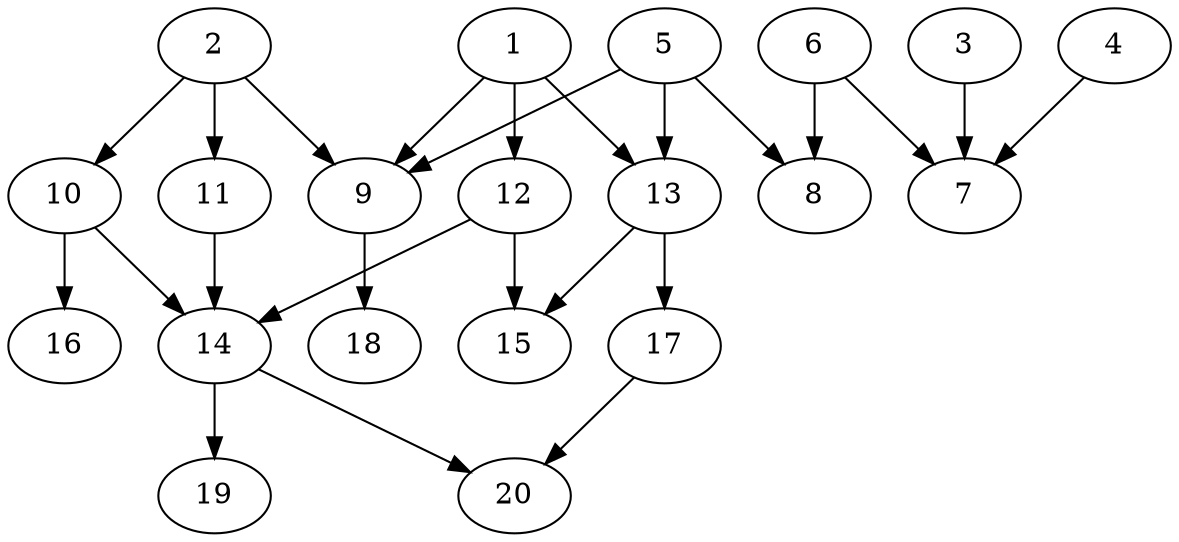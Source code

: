// DAG automatically generated by daggen at Sat Jul 27 15:38:39 2019
// ./daggen --dot -n 20 --ccr 0.4 --fat 0.7 --regular 0.5 --density 0.4 --mindata 5242880 --maxdata 52428800 
digraph G {
  1 [size="98600960", alpha="0.06", expect_size="39440384"] 
  1 -> 9 [size ="39440384"]
  1 -> 12 [size ="39440384"]
  1 -> 13 [size ="39440384"]
  2 [size="106711040", alpha="0.10", expect_size="42684416"] 
  2 -> 9 [size ="42684416"]
  2 -> 10 [size ="42684416"]
  2 -> 11 [size ="42684416"]
  3 [size="50165760", alpha="0.18", expect_size="20066304"] 
  3 -> 7 [size ="20066304"]
  4 [size="55170560", alpha="0.02", expect_size="22068224"] 
  4 -> 7 [size ="22068224"]
  5 [size="17034240", alpha="0.19", expect_size="6813696"] 
  5 -> 8 [size ="6813696"]
  5 -> 9 [size ="6813696"]
  5 -> 13 [size ="6813696"]
  6 [size="108979200", alpha="0.18", expect_size="43591680"] 
  6 -> 7 [size ="43591680"]
  6 -> 8 [size ="43591680"]
  7 [size="25359360", alpha="0.18", expect_size="10143744"] 
  8 [size="104791040", alpha="0.19", expect_size="41916416"] 
  9 [size="99115520", alpha="0.16", expect_size="39646208"] 
  9 -> 18 [size ="39646208"]
  10 [size="129285120", alpha="0.19", expect_size="51714048"] 
  10 -> 14 [size ="51714048"]
  10 -> 16 [size ="51714048"]
  11 [size="48463360", alpha="0.19", expect_size="19385344"] 
  11 -> 14 [size ="19385344"]
  12 [size="85647360", alpha="0.16", expect_size="34258944"] 
  12 -> 14 [size ="34258944"]
  12 -> 15 [size ="34258944"]
  13 [size="24033280", alpha="0.05", expect_size="9613312"] 
  13 -> 15 [size ="9613312"]
  13 -> 17 [size ="9613312"]
  14 [size="15098880", alpha="0.09", expect_size="6039552"] 
  14 -> 19 [size ="6039552"]
  14 -> 20 [size ="6039552"]
  15 [size="27320320", alpha="0.20", expect_size="10928128"] 
  16 [size="19663360", alpha="0.08", expect_size="7865344"] 
  17 [size="124221440", alpha="0.17", expect_size="49688576"] 
  17 -> 20 [size ="49688576"]
  18 [size="109683200", alpha="0.04", expect_size="43873280"] 
  19 [size="103124480", alpha="0.14", expect_size="41249792"] 
  20 [size="79454720", alpha="0.14", expect_size="31781888"] 
}
